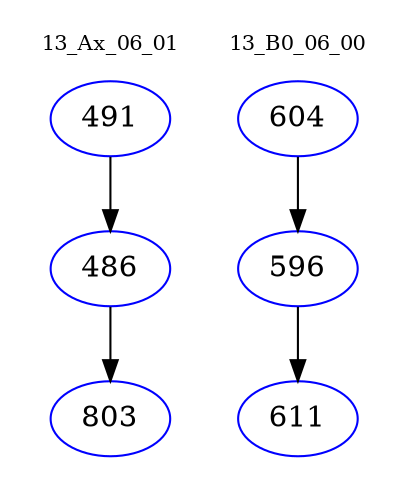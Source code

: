 digraph{
subgraph cluster_0 {
color = white
label = "13_Ax_06_01";
fontsize=10;
T0_491 [label="491", color="blue"]
T0_491 -> T0_486 [color="black"]
T0_486 [label="486", color="blue"]
T0_486 -> T0_803 [color="black"]
T0_803 [label="803", color="blue"]
}
subgraph cluster_1 {
color = white
label = "13_B0_06_00";
fontsize=10;
T1_604 [label="604", color="blue"]
T1_604 -> T1_596 [color="black"]
T1_596 [label="596", color="blue"]
T1_596 -> T1_611 [color="black"]
T1_611 [label="611", color="blue"]
}
}
